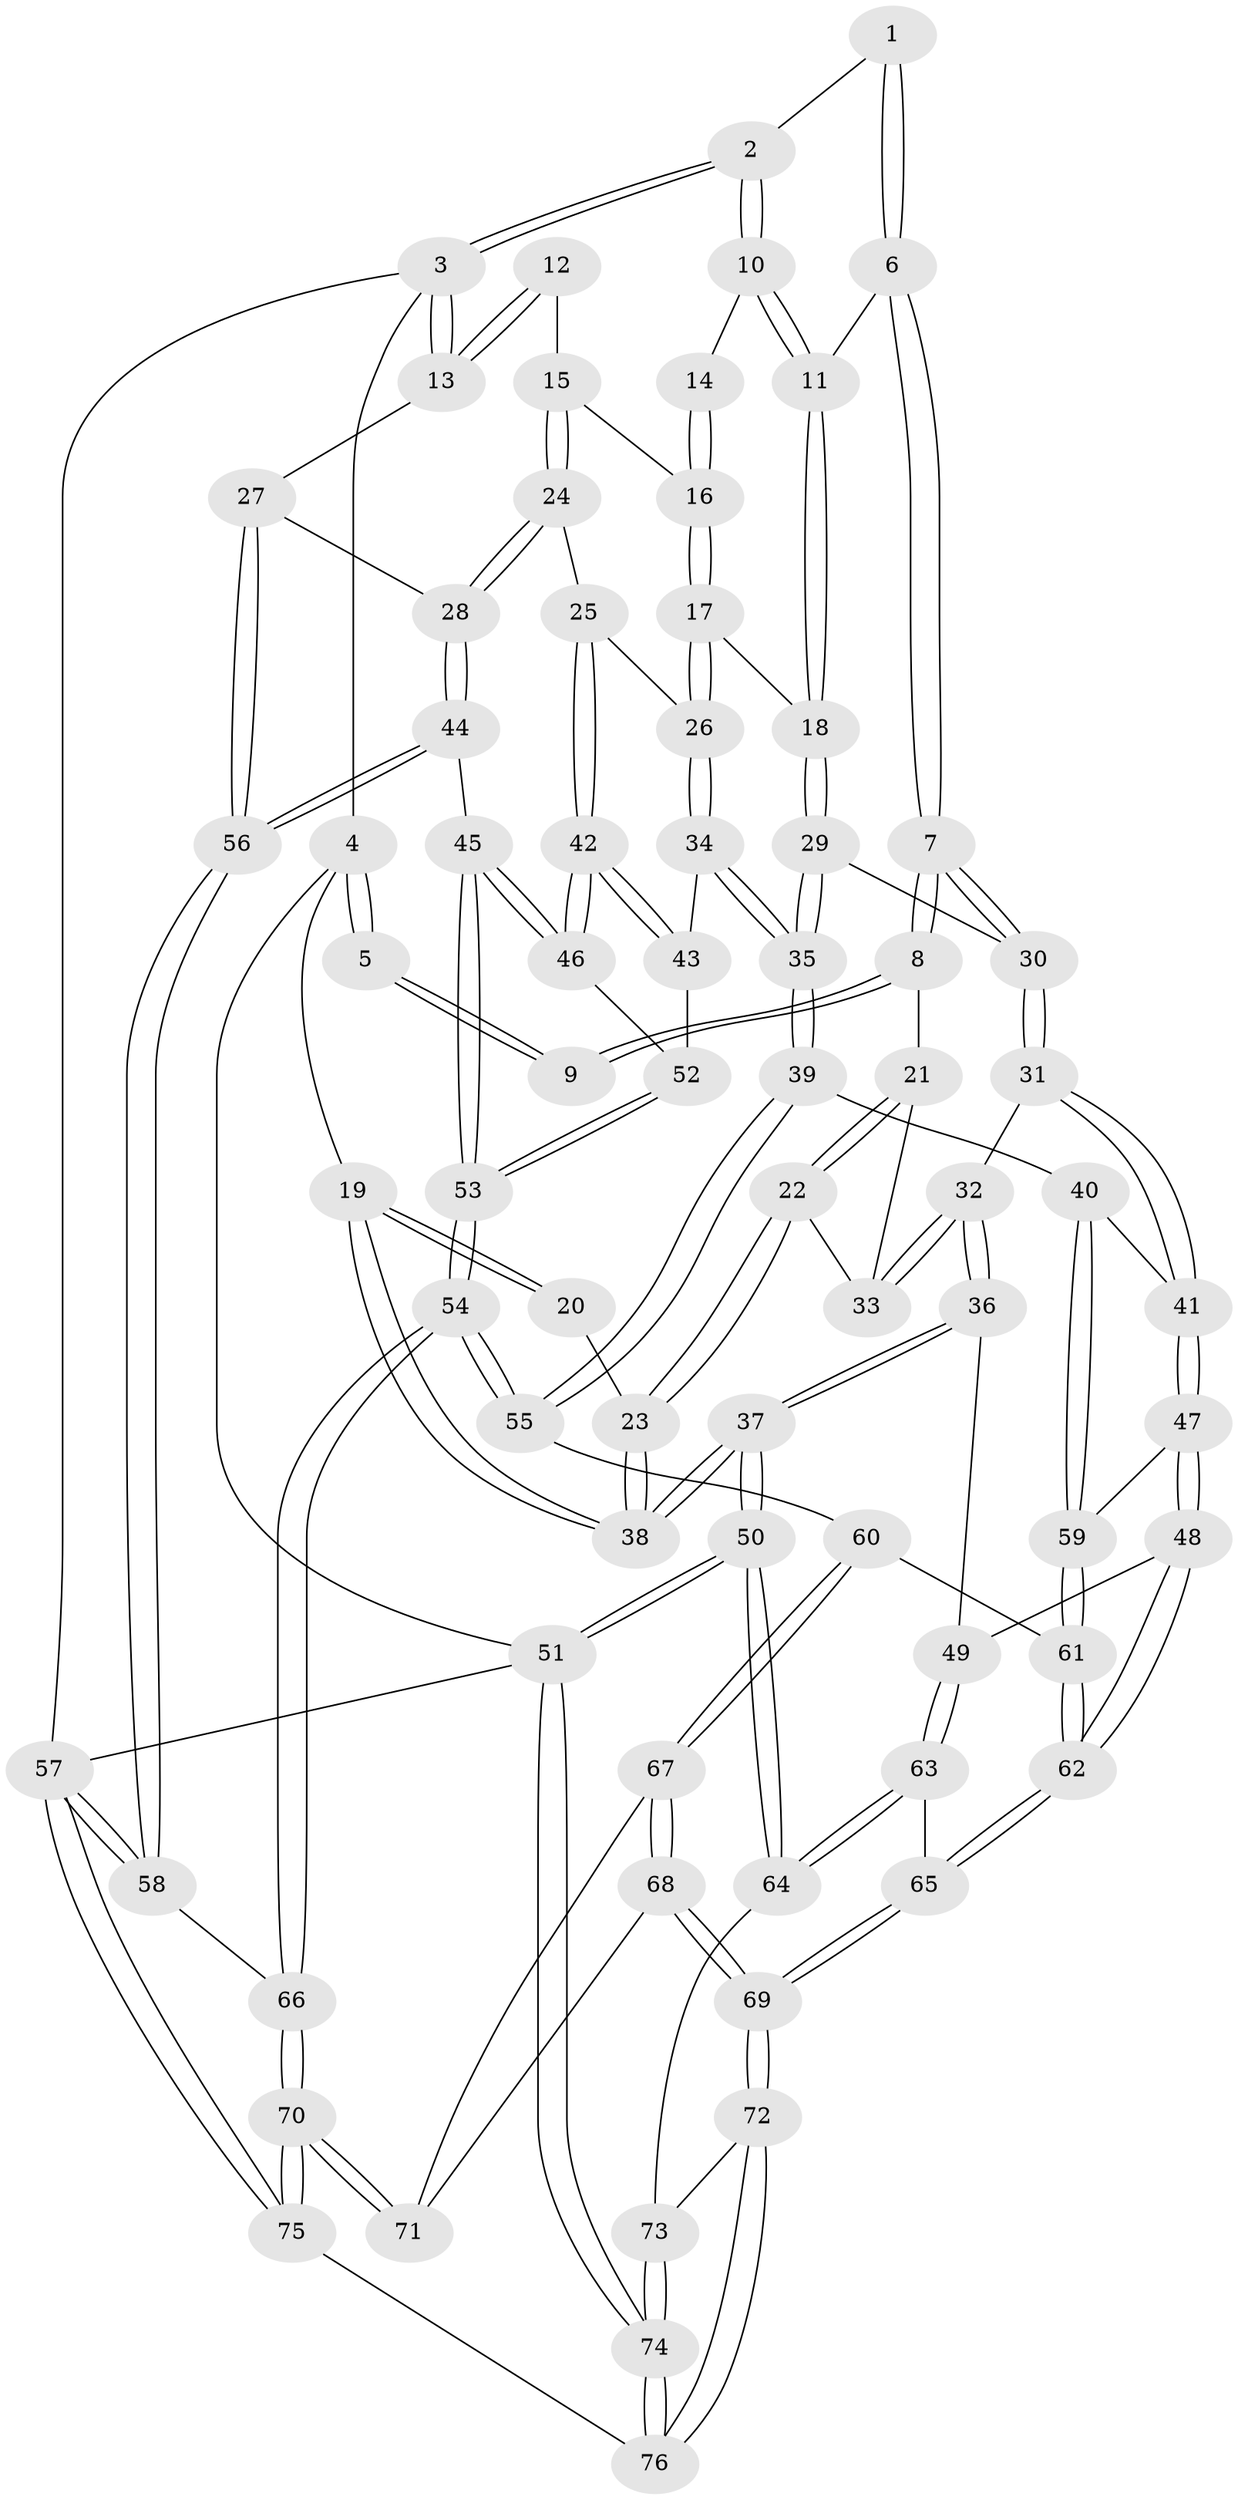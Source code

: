 // Generated by graph-tools (version 1.1) at 2025/03/03/09/25 03:03:22]
// undirected, 76 vertices, 187 edges
graph export_dot {
graph [start="1"]
  node [color=gray90,style=filled];
  1 [pos="+0.4570150890734248+0"];
  2 [pos="+0.5978566630692813+0"];
  3 [pos="+1+0"];
  4 [pos="+0+0"];
  5 [pos="+0.35947669149007455+0"];
  6 [pos="+0.4138607603765298+0.21863808774319948"];
  7 [pos="+0.3858742013117359+0.2830775124437808"];
  8 [pos="+0.24645890478900992+0.21857864506613006"];
  9 [pos="+0.21789783542648902+0.1881066552783919"];
  10 [pos="+0.6763208174640836+0.039734725188766674"];
  11 [pos="+0.6477495573735244+0.13974536514847302"];
  12 [pos="+0.8977671309992004+0.11351326948505723"];
  13 [pos="+1+0"];
  14 [pos="+0.7507861030826702+0.07923382605519748"];
  15 [pos="+0.848238074792494+0.2671432431407847"];
  16 [pos="+0.7864832261407243+0.20182012384678538"];
  17 [pos="+0.6787395767320008+0.29571914818668055"];
  18 [pos="+0.6502502864984289+0.26240308529309664"];
  19 [pos="+0+0"];
  20 [pos="+0.18795391805777414+0.18261805954187899"];
  21 [pos="+0.19045267542857583+0.30810192686668936"];
  22 [pos="+0.028559987739964075+0.3497364895454553"];
  23 [pos="+0.006542339100413542+0.35220041890437953"];
  24 [pos="+0.8551426740698903+0.3674585712606747"];
  25 [pos="+0.8079471763105519+0.38031333648721527"];
  26 [pos="+0.7231520731351794+0.364492658562367"];
  27 [pos="+1+0.37106389265825557"];
  28 [pos="+0.918640851305334+0.38082544111929084"];
  29 [pos="+0.42062728523462056+0.3232849647762762"];
  30 [pos="+0.396540086457564+0.3092789927921282"];
  31 [pos="+0.2949083251396428+0.4270898041380911"];
  32 [pos="+0.22073372809480368+0.42861778987533466"];
  33 [pos="+0.18982035701964461+0.3647625895087892"];
  34 [pos="+0.5925621526891314+0.48815138116746876"];
  35 [pos="+0.5296843300481843+0.4894979846284019"];
  36 [pos="+0.026833545691356098+0.5379101439466996"];
  37 [pos="+0+0.48804224414834074"];
  38 [pos="+0+0.43514782657272494"];
  39 [pos="+0.4905631035265396+0.5477082144266952"];
  40 [pos="+0.3990312813044915+0.583277956658995"];
  41 [pos="+0.3084143516421682+0.5047817304977256"];
  42 [pos="+0.7758469720772376+0.6011955797049371"];
  43 [pos="+0.5959855189477498+0.4922064817126166"];
  44 [pos="+0.8629728098240516+0.6947856612162705"];
  45 [pos="+0.8095880357967585+0.6783366693982693"];
  46 [pos="+0.7936707591700711+0.6460631106776878"];
  47 [pos="+0.18564071766738738+0.6264387840439843"];
  48 [pos="+0.1744742186701999+0.6317810885377715"];
  49 [pos="+0.11414693284883656+0.6061292375512964"];
  50 [pos="+0+0.7911685525143782"];
  51 [pos="+0+1"];
  52 [pos="+0.6242746413144531+0.5979535821421071"];
  53 [pos="+0.6248779606225705+0.7647596415384275"];
  54 [pos="+0.6142582281701158+0.7734190745400753"];
  55 [pos="+0.562137475173725+0.7605907220705774"];
  56 [pos="+1+0.8710986252449956"];
  57 [pos="+1+1"];
  58 [pos="+1+0.8971200861332589"];
  59 [pos="+0.37836933260833755+0.6244783680296987"];
  60 [pos="+0.473898935553561+0.7844299008606419"];
  61 [pos="+0.3793015055561419+0.7511783846602856"];
  62 [pos="+0.25928637765646484+0.8011820952615134"];
  63 [pos="+0.0713538567382462+0.8364864812957147"];
  64 [pos="+0.04256419817878706+0.8528175389761047"];
  65 [pos="+0.2537981837679046+0.8135972412449832"];
  66 [pos="+0.6417708116769912+0.8718498616136829"];
  67 [pos="+0.4531649379490065+0.8786013945845274"];
  68 [pos="+0.285840057637804+0.9653044702729957"];
  69 [pos="+0.27741939464581433+0.9688723988154452"];
  70 [pos="+0.6115847885967743+1"];
  71 [pos="+0.48312578216205654+0.9453232925362741"];
  72 [pos="+0.2558986924072333+1"];
  73 [pos="+0.0533665591495256+0.878623933332721"];
  74 [pos="+0.0013594436501299502+1"];
  75 [pos="+0.6207666299348038+1"];
  76 [pos="+0.2590211667258426+1"];
  1 -- 2;
  1 -- 6;
  1 -- 6;
  2 -- 3;
  2 -- 3;
  2 -- 10;
  2 -- 10;
  3 -- 4;
  3 -- 13;
  3 -- 13;
  3 -- 57;
  4 -- 5;
  4 -- 5;
  4 -- 19;
  4 -- 51;
  5 -- 9;
  5 -- 9;
  6 -- 7;
  6 -- 7;
  6 -- 11;
  7 -- 8;
  7 -- 8;
  7 -- 30;
  7 -- 30;
  8 -- 9;
  8 -- 9;
  8 -- 21;
  10 -- 11;
  10 -- 11;
  10 -- 14;
  11 -- 18;
  11 -- 18;
  12 -- 13;
  12 -- 13;
  12 -- 15;
  13 -- 27;
  14 -- 16;
  14 -- 16;
  15 -- 16;
  15 -- 24;
  15 -- 24;
  16 -- 17;
  16 -- 17;
  17 -- 18;
  17 -- 26;
  17 -- 26;
  18 -- 29;
  18 -- 29;
  19 -- 20;
  19 -- 20;
  19 -- 38;
  19 -- 38;
  20 -- 23;
  21 -- 22;
  21 -- 22;
  21 -- 33;
  22 -- 23;
  22 -- 23;
  22 -- 33;
  23 -- 38;
  23 -- 38;
  24 -- 25;
  24 -- 28;
  24 -- 28;
  25 -- 26;
  25 -- 42;
  25 -- 42;
  26 -- 34;
  26 -- 34;
  27 -- 28;
  27 -- 56;
  27 -- 56;
  28 -- 44;
  28 -- 44;
  29 -- 30;
  29 -- 35;
  29 -- 35;
  30 -- 31;
  30 -- 31;
  31 -- 32;
  31 -- 41;
  31 -- 41;
  32 -- 33;
  32 -- 33;
  32 -- 36;
  32 -- 36;
  34 -- 35;
  34 -- 35;
  34 -- 43;
  35 -- 39;
  35 -- 39;
  36 -- 37;
  36 -- 37;
  36 -- 49;
  37 -- 38;
  37 -- 38;
  37 -- 50;
  37 -- 50;
  39 -- 40;
  39 -- 55;
  39 -- 55;
  40 -- 41;
  40 -- 59;
  40 -- 59;
  41 -- 47;
  41 -- 47;
  42 -- 43;
  42 -- 43;
  42 -- 46;
  42 -- 46;
  43 -- 52;
  44 -- 45;
  44 -- 56;
  44 -- 56;
  45 -- 46;
  45 -- 46;
  45 -- 53;
  45 -- 53;
  46 -- 52;
  47 -- 48;
  47 -- 48;
  47 -- 59;
  48 -- 49;
  48 -- 62;
  48 -- 62;
  49 -- 63;
  49 -- 63;
  50 -- 51;
  50 -- 51;
  50 -- 64;
  50 -- 64;
  51 -- 74;
  51 -- 74;
  51 -- 57;
  52 -- 53;
  52 -- 53;
  53 -- 54;
  53 -- 54;
  54 -- 55;
  54 -- 55;
  54 -- 66;
  54 -- 66;
  55 -- 60;
  56 -- 58;
  56 -- 58;
  57 -- 58;
  57 -- 58;
  57 -- 75;
  57 -- 75;
  58 -- 66;
  59 -- 61;
  59 -- 61;
  60 -- 61;
  60 -- 67;
  60 -- 67;
  61 -- 62;
  61 -- 62;
  62 -- 65;
  62 -- 65;
  63 -- 64;
  63 -- 64;
  63 -- 65;
  64 -- 73;
  65 -- 69;
  65 -- 69;
  66 -- 70;
  66 -- 70;
  67 -- 68;
  67 -- 68;
  67 -- 71;
  68 -- 69;
  68 -- 69;
  68 -- 71;
  69 -- 72;
  69 -- 72;
  70 -- 71;
  70 -- 71;
  70 -- 75;
  70 -- 75;
  72 -- 73;
  72 -- 76;
  72 -- 76;
  73 -- 74;
  73 -- 74;
  74 -- 76;
  74 -- 76;
  75 -- 76;
}
